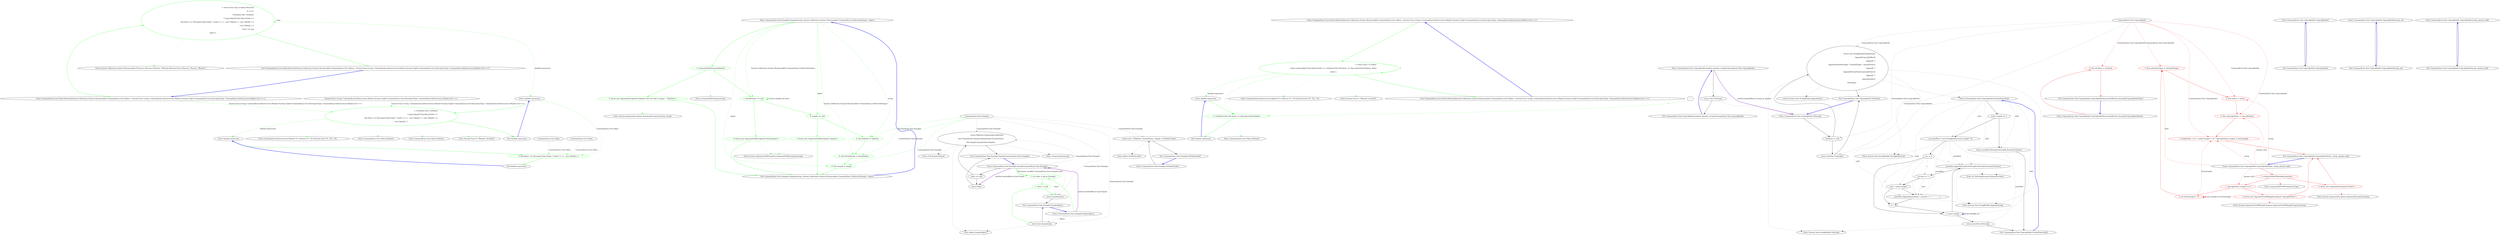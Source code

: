 digraph  {
m0_3 [cluster="System.Collections.Generic.IEnumerable<TSource>.Pairwise<TSource, TResult>(System.Func<TSource, TSource, TResult>)", file="Scalar.cs", label="Entry System.Collections.Generic.IEnumerable<TSource>.Pairwise<TSource, TResult>(System.Func<TSource, TSource, TResult>)", span="24-24"];
m0_11 [cluster="lambda expression", file="Scalar.cs", label="Entry lambda expression", span="18-19"];
m0_4 [cluster="lambda expression", file="Scalar.cs", label="Entry lambda expression", span="16-20"];
m0_5 [cluster="lambda expression", color=green, community=1, file="Scalar.cs", label="1: f.IsName() && s.IsValue()\r\n                            ? typeLookup(f.Text).Return(info =>\r\n                                    info.Item1 == DescriptorType.Scalar ? new[] { f, s } : new Token[] { }, new Token[] { })\r\n                                    : new Token[] { }", span="17-20"];
m0_6 [cluster="lambda expression", file="Scalar.cs", label="Exit lambda expression", span="16-20"];
m0_12 [cluster="lambda expression", color=green, community=0, file="Scalar.cs", label="2: info.Item1 == DescriptorType.Scalar ? new[] { f, s } : new Token[] { }", span="19-19"];
m0_13 [cluster="lambda expression", file="Scalar.cs", label="Exit lambda expression", span="18-19"];
m0_0 [cluster="CommandLine.Core.Scalar.Partition(System.Collections.Generic.IEnumerable<CommandLine.Core.Token>, System.Func<string, CommandLine.Infrastructure.Maybe<System.Tuple<CommandLine.Core.DescriptorType, CommandLine.Infrastructure.Maybe<int>>>>)", file="Scalar.cs", label="Entry CommandLine.Core.Scalar.Partition(System.Collections.Generic.IEnumerable<CommandLine.Core.Token>, System.Func<string, CommandLine.Infrastructure.Maybe<System.Tuple<CommandLine.Core.DescriptorType, CommandLine.Infrastructure.Maybe<int>>>>)", span="11-11"];
m0_1 [cluster="CommandLine.Core.Scalar.Partition(System.Collections.Generic.IEnumerable<CommandLine.Core.Token>, System.Func<string, CommandLine.Infrastructure.Maybe<System.Tuple<CommandLine.Core.DescriptorType, CommandLine.Infrastructure.Maybe<int>>>>)", color=green, community=1, file="Scalar.cs", label="1: return from tseq in tokens.Pairwise(\r\n                (f, s) =>\r\n                        f.IsName() && s.IsValue()\r\n                            ? typeLookup(f.Text).Return(info =>\r\n                                    info.Item1 == DescriptorType.Scalar ? new[] { f, s } : new Token[] { }, new Token[] { })\r\n                                    : new Token[] { })\r\n                   from t in tseq\r\n                   select t;", span="15-22"];
m0_2 [cluster="CommandLine.Core.Scalar.Partition(System.Collections.Generic.IEnumerable<CommandLine.Core.Token>, System.Func<string, CommandLine.Infrastructure.Maybe<System.Tuple<CommandLine.Core.DescriptorType, CommandLine.Infrastructure.Maybe<int>>>>)", file="Scalar.cs", label="Exit CommandLine.Core.Scalar.Partition(System.Collections.Generic.IEnumerable<CommandLine.Core.Token>, System.Func<string, CommandLine.Infrastructure.Maybe<System.Tuple<CommandLine.Core.DescriptorType, CommandLine.Infrastructure.Maybe<int>>>>)", span="11-11"];
m0_10 [cluster="CommandLine.Infrastructure.Maybe<T1>.Return<T1, T2>(System.Func<T1, T2>, T2)", file="Scalar.cs", label="Entry CommandLine.Infrastructure.Maybe<T1>.Return<T1, T2>(System.Func<T1, T2>, T2)", span="103-103"];
m0_7 [cluster="CommandLine.Core.Token.IsName()", file="Scalar.cs", label="Entry CommandLine.Core.Token.IsName()", span="72-72"];
m0_8 [cluster="CommandLine.Core.Token.IsValue()", file="Scalar.cs", label="Entry CommandLine.Core.Token.IsValue()", span="77-77"];
m0_9 [cluster="System.Func<T, TResult>.Invoke(T)", file="Scalar.cs", label="Entry System.Func<T, TResult>.Invoke(T)", span="0-0"];
m0_14 [file="Scalar.cs", label="System.Func<string, CommandLine.Infrastructure.Maybe<System.Tuple<CommandLine.Core.DescriptorType, CommandLine.Infrastructure.Maybe<int>>>>", span=""];
m0_15 [file="Scalar.cs", label="CommandLine.Core.Token", span=""];
m0_16 [file="Scalar.cs", label="CommandLine.Core.Token", span=""];
m1_0 [cluster="CommandLine.Text.Example.Example(string, System.Collections.Generic.IEnumerable<CommandLine.UnParserSettings>, object)", file="Sequence.cs", label="Entry CommandLine.Text.Example.Example(string, System.Collections.Generic.IEnumerable<CommandLine.UnParserSettings>, object)", span="16-16"];
m1_1 [cluster="CommandLine.Text.Example.Example(string, System.Collections.Generic.IEnumerable<CommandLine.UnParserSettings>, object)", color=green, community=0, file="Sequence.cs", label="1: string.IsNullOrEmpty(helpText)", span="18-18"];
m1_2 [cluster="CommandLine.Text.Example.Example(string, System.Collections.Generic.IEnumerable<CommandLine.UnParserSettings>, object)", color=green, community=0, file="Sequence.cs", label="3: throw new ArgumentException(''helpText can't be null or empty'', ''helpText'');", span="18-18"];
m1_3 [cluster="CommandLine.Text.Example.Example(string, System.Collections.Generic.IEnumerable<CommandLine.UnParserSettings>, object)", color=green, community=0, file="Sequence.cs", label="1: formatStyles == null", span="19-19"];
m1_4 [cluster="CommandLine.Text.Example.Example(string, System.Collections.Generic.IEnumerable<CommandLine.UnParserSettings>, object)", color=green, community=0, file="Sequence.cs", label="3: throw new ArgumentNullException(''formatStyles'');", span="19-19"];
m1_5 [cluster="CommandLine.Text.Example.Example(string, System.Collections.Generic.IEnumerable<CommandLine.UnParserSettings>, object)", color=green, community=0, file="Sequence.cs", label="3: sample == null", span="20-20"];
m1_6 [cluster="CommandLine.Text.Example.Example(string, System.Collections.Generic.IEnumerable<CommandLine.UnParserSettings>, object)", color=green, community=0, file="Sequence.cs", label="3: throw new ArgumentNullException(''sample'');", span="20-20"];
m1_7 [cluster="CommandLine.Text.Example.Example(string, System.Collections.Generic.IEnumerable<CommandLine.UnParserSettings>, object)", color=green, community=0, file="Sequence.cs", label="3: this.helpText = helpText", span="22-22"];
m1_8 [cluster="CommandLine.Text.Example.Example(string, System.Collections.Generic.IEnumerable<CommandLine.UnParserSettings>, object)", color=green, community=0, file="Sequence.cs", label="0: this.formatStyles = formatStyles", span="23-23"];
m1_9 [cluster="CommandLine.Text.Example.Example(string, System.Collections.Generic.IEnumerable<CommandLine.UnParserSettings>, object)", color=green, community=0, file="Sequence.cs", label="0: this.sample = sample", span="24-24"];
m1_10 [cluster="CommandLine.Text.Example.Example(string, System.Collections.Generic.IEnumerable<CommandLine.UnParserSettings>, object)", file="Sequence.cs", label="Exit CommandLine.Text.Example.Example(string, System.Collections.Generic.IEnumerable<CommandLine.UnParserSettings>, object)", span="16-16"];
m1_24 [cluster="CommandLine.Text.Example.Equals(CommandLine.Text.Example)", file="Sequence.cs", label="Entry CommandLine.Text.Example.Equals(CommandLine.Text.Example)", span="82-82"];
m1_32 [cluster="CommandLine.Text.Example.Equals(CommandLine.Text.Example)", file="Sequence.cs", label="return HelpText.Equals(other.HelpText)\r\n                && FormatStyles.SequenceEqual(other.FormatStyles)\r\n                && Sample.Equals(other.Sample);", span="89-91"];
m1_30 [cluster="CommandLine.Text.Example.Equals(CommandLine.Text.Example)", file="Sequence.cs", label="other == null", span="84-84"];
m1_31 [cluster="CommandLine.Text.Example.Equals(CommandLine.Text.Example)", file="Sequence.cs", label="return false;", span="86-86"];
m1_33 [cluster="CommandLine.Text.Example.Equals(CommandLine.Text.Example)", file="Sequence.cs", label="Exit CommandLine.Text.Example.Equals(CommandLine.Text.Example)", span="82-82"];
m1_26 [cluster="CommandLine.Text.Example.GetHashCode()", file="Sequence.cs", label="Entry CommandLine.Text.Example.GetHashCode()", span="72-72"];
m1_27 [cluster="CommandLine.Text.Example.GetHashCode()", file="Sequence.cs", label="return new { HelpText, FormatStyles, Sample }.GetHashCode();", span="74-74"];
m1_28 [cluster="CommandLine.Text.Example.GetHashCode()", file="Sequence.cs", label="Exit CommandLine.Text.Example.GetHashCode()", span="72-72"];
m1_25 [cluster="object.Equals(object)", file="Sequence.cs", label="Entry object.Equals(object)", span="0-0"];
m1_34 [cluster="string.Equals(string)", file="Sequence.cs", label="Entry string.Equals(string)", span="0-0"];
m1_11 [cluster="string.IsNullOrEmpty(string)", file="Sequence.cs", label="Entry string.IsNullOrEmpty(string)", span="0-0"];
m1_12 [cluster="System.ArgumentException.ArgumentException(string, string)", file="Sequence.cs", label="Entry System.ArgumentException.ArgumentException(string, string)", span="0-0"];
m1_35 [cluster="Unk.SequenceEqual", file="Sequence.cs", label="Entry Unk.SequenceEqual", span=""];
m1_13 [cluster="System.ArgumentNullException.ArgumentNullException(string)", file="Sequence.cs", label="Entry System.ArgumentNullException.ArgumentNullException(string)", span="0-0"];
m1_18 [cluster="CommandLine.Text.Example.Equals(object)", file="Sequence.cs", label="Entry CommandLine.Text.Example.Equals(object)", span="57-57"];
m1_19 [cluster="CommandLine.Text.Example.Equals(object)", color=green, community=0, file="Sequence.cs", label="1: var other = obj as Example", span="59-59"];
m1_20 [cluster="CommandLine.Text.Example.Equals(object)", color=green, community=0, file="Sequence.cs", label="1: other != null", span="60-60"];
m1_21 [cluster="CommandLine.Text.Example.Equals(object)", file="Sequence.cs", label="return Equals(other);", span="62-62"];
m1_22 [cluster="CommandLine.Text.Example.Equals(object)", file="Sequence.cs", label="return base.Equals(obj);", span="65-65"];
m1_23 [cluster="CommandLine.Text.Example.Equals(object)", file="Sequence.cs", label="Exit CommandLine.Text.Example.Equals(object)", span="57-57"];
m1_29 [cluster="object.GetHashCode()", file="Sequence.cs", label="Entry object.GetHashCode()", span="0-0"];
m1_41 [file="Sequence.cs", label="CommandLine.Text.Example", span=""];
m3_0 [cluster="CommandLine.Core.Switch.Partition(System.Collections.Generic.IEnumerable<CommandLine.Core.Token>, System.Func<string, CommandLine.Infrastructure.Maybe<System.Tuple<CommandLine.Core.DescriptorType, CommandLine.Infrastructure.Maybe<int>>>>)", file="Switch.cs", label="Entry CommandLine.Core.Switch.Partition(System.Collections.Generic.IEnumerable<CommandLine.Core.Token>, System.Func<string, CommandLine.Infrastructure.Maybe<System.Tuple<CommandLine.Core.DescriptorType, CommandLine.Infrastructure.Maybe<int>>>>)", span="11-11"];
m3_1 [cluster="CommandLine.Core.Switch.Partition(System.Collections.Generic.IEnumerable<CommandLine.Core.Token>, System.Func<string, CommandLine.Infrastructure.Maybe<System.Tuple<CommandLine.Core.DescriptorType, CommandLine.Infrastructure.Maybe<int>>>>)", color=green, community=1, file="Switch.cs", label="1: return from t in tokens\r\n                   where typeLookup(t.Text).Return(info => t.IsName() && info.Item1 == DescriptorType.Boolean, false)\r\n                   select t;", span="15-17"];
m3_2 [cluster="CommandLine.Core.Switch.Partition(System.Collections.Generic.IEnumerable<CommandLine.Core.Token>, System.Func<string, CommandLine.Infrastructure.Maybe<System.Tuple<CommandLine.Core.DescriptorType, CommandLine.Infrastructure.Maybe<int>>>>)", file="Switch.cs", label="Exit CommandLine.Core.Switch.Partition(System.Collections.Generic.IEnumerable<CommandLine.Core.Token>, System.Func<string, CommandLine.Infrastructure.Maybe<System.Tuple<CommandLine.Core.DescriptorType, CommandLine.Infrastructure.Maybe<int>>>>)", span="11-11"];
m3_5 [cluster="lambda expression", file="Switch.cs", label="Entry lambda expression", span="16-16"];
m3_6 [cluster="lambda expression", color=green, community=0, file="Switch.cs", label="1: t.IsName() && info.Item1 == DescriptorType.Boolean", span="16-16"];
m3_7 [cluster="lambda expression", file="Switch.cs", label="Exit lambda expression", span="16-16"];
m3_4 [cluster="CommandLine.Infrastructure.Maybe<T1>.Return<T1, T2>(System.Func<T1, T2>, T2)", file="Switch.cs", label="Entry CommandLine.Infrastructure.Maybe<T1>.Return<T1, T2>(System.Func<T1, T2>, T2)", span="103-103"];
m3_8 [cluster="CommandLine.Core.Token.IsName()", file="Switch.cs", label="Entry CommandLine.Core.Token.IsName()", span="72-72"];
m3_3 [cluster="System.Func<T, TResult>.Invoke(T)", file="Switch.cs", label="Entry System.Func<T, TResult>.Invoke(T)", span="0-0"];
m3_9 [file="Switch.cs", label=t, span=""];
m4_34 [cluster="CommandLine.Text.CopyrightInfo.FormatYears(int[])", file="TokenPartitioner.cs", label="Entry CommandLine.Text.CopyrightInfo.FormatYears(int[])", span="161-161"];
m4_36 [cluster="CommandLine.Text.CopyrightInfo.FormatYears(int[])", file="TokenPartitioner.cs", label="years.Length == 1", span="163-163"];
m4_37 [cluster="CommandLine.Text.CopyrightInfo.FormatYears(int[])", file="TokenPartitioner.cs", label="return years[0].ToString(CultureInfo.InvariantCulture);", span="165-165"];
m4_38 [cluster="CommandLine.Text.CopyrightInfo.FormatYears(int[])", file="TokenPartitioner.cs", label="var yearsPart = new StringBuilder(years.Length * 6)", span="168-168"];
m4_40 [cluster="CommandLine.Text.CopyrightInfo.FormatYears(int[])", file="TokenPartitioner.cs", label="i < years.Length", span="169-169"];
m4_41 [cluster="CommandLine.Text.CopyrightInfo.FormatYears(int[])", file="TokenPartitioner.cs", label="yearsPart.Append(years[i].ToString(CultureInfo.InvariantCulture))", span="171-171"];
m4_43 [cluster="CommandLine.Text.CopyrightInfo.FormatYears(int[])", file="TokenPartitioner.cs", label="next < years.Length", span="173-173"];
m4_44 [cluster="CommandLine.Text.CopyrightInfo.FormatYears(int[])", file="TokenPartitioner.cs", label="yearsPart.Append(years[next] - years[i] > 1 ? '' - '' : '', '')", span="175-175"];
m4_39 [cluster="CommandLine.Text.CopyrightInfo.FormatYears(int[])", file="TokenPartitioner.cs", label="int i = 0", span="169-169"];
m4_46 [cluster="CommandLine.Text.CopyrightInfo.FormatYears(int[])", file="TokenPartitioner.cs", label="return yearsPart.ToString();", span="179-179"];
m4_42 [cluster="CommandLine.Text.CopyrightInfo.FormatYears(int[])", file="TokenPartitioner.cs", label="int next = i + 1", span="172-172"];
m4_45 [cluster="CommandLine.Text.CopyrightInfo.FormatYears(int[])", file="TokenPartitioner.cs", label="i++", span="169-169"];
m4_47 [cluster="CommandLine.Text.CopyrightInfo.FormatYears(int[])", file="TokenPartitioner.cs", label="Exit CommandLine.Text.CopyrightInfo.FormatYears(int[])", span="161-161"];
m4_33 [cluster="System.Text.StringBuilder.Append(char)", file="TokenPartitioner.cs", label="Entry System.Text.StringBuilder.Append(char)", span="0-0"];
m4_18 [cluster="CommandLine.Text.CopyrightInfo.CopyrightInfo()", file="TokenPartitioner.cs", label="Entry CommandLine.Text.CopyrightInfo.CopyrightInfo()", span="74-74"];
m4_19 [cluster="CommandLine.Text.CopyrightInfo.CopyrightInfo()", file="TokenPartitioner.cs", label="Exit CommandLine.Text.CopyrightInfo.CopyrightInfo()", span="74-74"];
m4_32 [cluster="System.Text.StringBuilder.Append(string)", file="TokenPartitioner.cs", label="Entry System.Text.StringBuilder.Append(string)", span="0-0"];
m4_20 [cluster="CommandLine.Text.CopyrightInfo.CopyrightInfo(System.Reflection.AssemblyCopyrightAttribute)", file="TokenPartitioner.cs", label="Entry CommandLine.Text.CopyrightInfo.CopyrightInfo(System.Reflection.AssemblyCopyrightAttribute)", span="83-83"];
m4_21 [cluster="CommandLine.Text.CopyrightInfo.CopyrightInfo(System.Reflection.AssemblyCopyrightAttribute)", color=red, community=0, file="TokenPartitioner.cs", label="2: this.attribute = attribute", span="85-85"];
m4_22 [cluster="CommandLine.Text.CopyrightInfo.CopyrightInfo(System.Reflection.AssemblyCopyrightAttribute)", file="TokenPartitioner.cs", label="Exit CommandLine.Text.CopyrightInfo.CopyrightInfo(System.Reflection.AssemblyCopyrightAttribute)", span="83-83"];
m4_31 [cluster="System.Text.StringBuilder.StringBuilder(int)", file="TokenPartitioner.cs", label="Entry System.Text.StringBuilder.StringBuilder(int)", span="0-0"];
m4_4 [cluster="CommandLine.Text.CopyrightInfo.CopyrightInfo(bool, string, params int[])", file="TokenPartitioner.cs", label="Entry CommandLine.Text.CopyrightInfo.CopyrightInfo(bool, string, params int[])", span="59-59"];
m4_5 [cluster="CommandLine.Text.CopyrightInfo.CopyrightInfo(bool, string, params int[])", color=red, community=0, file="TokenPartitioner.cs", label="1: string.IsNullOrWhiteSpace(author)", span="61-61"];
m4_7 [cluster="CommandLine.Text.CopyrightInfo.CopyrightInfo(bool, string, params int[])", color=red, community=0, file="TokenPartitioner.cs", label="1: copyrightYears.Length == 0", span="62-62"];
m4_10 [cluster="CommandLine.Text.CopyrightInfo.CopyrightInfo(bool, string, params int[])", color=red, community=0, file="TokenPartitioner.cs", label="3: this.isSymbolUpper = isSymbolUpper", span="65-65"];
m4_11 [cluster="CommandLine.Text.CopyrightInfo.CopyrightInfo(bool, string, params int[])", color=red, community=0, file="TokenPartitioner.cs", label="3: this.author = author", span="66-66"];
m4_12 [cluster="CommandLine.Text.CopyrightInfo.CopyrightInfo(bool, string, params int[])", color=red, community=0, file="TokenPartitioner.cs", label="0: this.copyrightYears = copyrightYears", span="67-67"];
m4_13 [cluster="CommandLine.Text.CopyrightInfo.CopyrightInfo(bool, string, params int[])", color=red, community=0, file="TokenPartitioner.cs", label="3: builderSize = 12 + author.Length + (4 * copyrightYears.Length) + ExtraLength", span="68-68"];
m4_6 [cluster="CommandLine.Text.CopyrightInfo.CopyrightInfo(bool, string, params int[])", color=red, community=0, file="TokenPartitioner.cs", label="3: throw new ArgumentException(''author'');", span="61-61"];
m4_8 [cluster="CommandLine.Text.CopyrightInfo.CopyrightInfo(bool, string, params int[])", color=red, community=0, file="TokenPartitioner.cs", label="3: throw new ArgumentOutOfRangeException(''copyrightYears'');", span="62-62"];
m4_9 [cluster="CommandLine.Text.CopyrightInfo.CopyrightInfo(bool, string, params int[])", color=red, community=0, file="TokenPartitioner.cs", label="0: int ExtraLength = 10", span="64-64"];
m4_14 [cluster="CommandLine.Text.CopyrightInfo.CopyrightInfo(bool, string, params int[])", file="TokenPartitioner.cs", label="Exit CommandLine.Text.CopyrightInfo.CopyrightInfo(bool, string, params int[])", span="59-59"];
m4_0 [cluster="CommandLine.Text.CopyrightInfo.CopyrightInfo(string, int)", file="TokenPartitioner.cs", label="Entry CommandLine.Text.CopyrightInfo.CopyrightInfo(string, int)", span="32-32"];
m4_1 [cluster="CommandLine.Text.CopyrightInfo.CopyrightInfo(string, int)", file="TokenPartitioner.cs", label="Exit CommandLine.Text.CopyrightInfo.CopyrightInfo(string, int)", span="32-32"];
m4_48 [cluster="int.ToString(System.IFormatProvider)", file="TokenPartitioner.cs", label="Entry int.ToString(System.IFormatProvider)", span="0-0"];
m4_26 [cluster="CommandLine.Text.CopyrightInfo.ToString()", file="TokenPartitioner.cs", label="Entry CommandLine.Text.CopyrightInfo.ToString()", span="137-137"];
m4_27 [cluster="CommandLine.Text.CopyrightInfo.ToString()", file="TokenPartitioner.cs", label="attribute != null", span="139-139"];
m4_28 [cluster="CommandLine.Text.CopyrightInfo.ToString()", file="TokenPartitioner.cs", label="return attribute.Copyright;", span="141-141"];
m4_29 [cluster="CommandLine.Text.CopyrightInfo.ToString()", file="TokenPartitioner.cs", label="return new StringBuilder(builderSize)\r\n                .Append(CopyrightWord)\r\n                .Append(' ')\r\n                .Append(isSymbolUpper ? SymbolUpper : SymbolLower)\r\n                .Append(' ')\r\n                .Append(FormatYears(copyrightYears))\r\n                .Append(' ')\r\n                .Append(author)\r\n                .ToString();", span="144-152"];
m4_30 [cluster="CommandLine.Text.CopyrightInfo.ToString()", file="TokenPartitioner.cs", label="Exit CommandLine.Text.CopyrightInfo.ToString()", span="137-137"];
m4_23 [cluster="CommandLine.Text.CopyrightInfo.implicit operator string(CommandLine.Text.CopyrightInfo)", file="TokenPartitioner.cs", label="Entry CommandLine.Text.CopyrightInfo.implicit operator string(CommandLine.Text.CopyrightInfo)", span="128-128"];
m4_24 [cluster="CommandLine.Text.CopyrightInfo.implicit operator string(CommandLine.Text.CopyrightInfo)", file="TokenPartitioner.cs", label="return info.ToString();", span="130-130"];
m4_25 [cluster="CommandLine.Text.CopyrightInfo.implicit operator string(CommandLine.Text.CopyrightInfo)", file="TokenPartitioner.cs", label="Exit CommandLine.Text.CopyrightInfo.implicit operator string(CommandLine.Text.CopyrightInfo)", span="128-128"];
m4_2 [cluster="CommandLine.Text.CopyrightInfo.CopyrightInfo(string, params int[])", file="TokenPartitioner.cs", label="Entry CommandLine.Text.CopyrightInfo.CopyrightInfo(string, params int[])", span="45-45"];
m4_3 [cluster="CommandLine.Text.CopyrightInfo.CopyrightInfo(string, params int[])", file="TokenPartitioner.cs", label="Exit CommandLine.Text.CopyrightInfo.CopyrightInfo(string, params int[])", span="45-45"];
m4_35 [cluster="System.Text.StringBuilder.ToString()", file="TokenPartitioner.cs", label="Entry System.Text.StringBuilder.ToString()", span="0-0"];
m4_17 [cluster="System.ArgumentOutOfRangeException.ArgumentOutOfRangeException(string)", file="TokenPartitioner.cs", label="Entry System.ArgumentOutOfRangeException.ArgumentOutOfRangeException(string)", span="0-0"];
m4_16 [cluster="System.ArgumentException.ArgumentException(string)", file="TokenPartitioner.cs", label="Entry System.ArgumentException.ArgumentException(string)", span="0-0"];
m4_15 [cluster="string.IsNullOrWhiteSpace(string)", file="TokenPartitioner.cs", label="Entry string.IsNullOrWhiteSpace(string)", span="0-0"];
m4_49 [file="TokenPartitioner.cs", label="CommandLine.Text.CopyrightInfo", span=""];
m0_11 -> m0_12  [color=green, key=0, style=solid];
m0_4 -> m0_5  [color=green, key=0, style=solid];
m0_4 -> m0_12  [color=green, key=1, label="CommandLine.Core.Token", style=dashed];
m0_5 -> m0_6  [color=green, key=0, style=solid];
m0_5 -> m0_7  [color=green, key=2, style=dotted];
m0_5 -> m0_8  [color=green, key=2, style=dotted];
m0_5 -> m0_9  [color=green, key=2, style=dotted];
m0_5 -> m0_10  [color=green, key=2, style=dotted];
m0_5 -> m0_11  [color=green, key=1, label="lambda expression", style=dashed];
m0_6 -> m0_4  [color=blue, key=0, style=bold];
m0_12 -> m0_13  [color=green, key=0, style=solid];
m0_13 -> m0_11  [color=blue, key=0, style=bold];
m0_0 -> m0_1  [color=green, key=0, style=solid];
m0_0 -> m0_5  [color=green, key=1, label="System.Func<string, CommandLine.Infrastructure.Maybe<System.Tuple<CommandLine.Core.DescriptorType, CommandLine.Infrastructure.Maybe<int>>>>", style=dashed];
m0_1 -> m0_1  [color=green, key=1, label=tseq, style=dashed];
m0_1 -> m0_2  [color=green, key=0, style=solid];
m0_1 -> m0_3  [color=green, key=2, style=dotted];
m0_1 -> m0_4  [color=green, key=1, label="lambda expression", style=dashed];
m0_2 -> m0_0  [color=blue, key=0, style=bold];
m0_14 -> m0_5  [color=green, key=1, label="System.Func<string, CommandLine.Infrastructure.Maybe<System.Tuple<CommandLine.Core.DescriptorType, CommandLine.Infrastructure.Maybe<int>>>>", style=dashed];
m0_15 -> m0_12  [color=green, key=1, label="CommandLine.Core.Token", style=dashed];
m0_16 -> m0_12  [color=green, key=1, label="CommandLine.Core.Token", style=dashed];
m1_0 -> m1_1  [color=green, key=0, style=solid];
m1_0 -> m1_3  [color=green, key=1, label="System.Collections.Generic.IEnumerable<CommandLine.UnParserSettings>", style=dashed];
m1_0 -> m1_5  [color=green, key=1, label=object, style=dashed];
m1_0 -> m1_7  [color=green, key=1, label=string, style=dashed];
m1_0 -> m1_8  [color=green, key=1, label="System.Collections.Generic.IEnumerable<CommandLine.UnParserSettings>", style=dashed];
m1_0 -> m1_9  [color=green, key=1, label=object, style=dashed];
m1_1 -> m1_2  [color=green, key=0, style=solid];
m1_1 -> m1_3  [color=green, key=0, style=solid];
m1_1 -> m1_11  [color=green, key=2, style=dotted];
m1_2 -> m1_10  [color=green, key=0, style=solid];
m1_2 -> m1_12  [color=green, key=2, style=dotted];
m1_3 -> m1_3  [color=green, key=3, label="Local variable int items", style=bold];
m1_3 -> m1_4  [color=green, key=0, style=solid];
m1_3 -> m1_5  [color=green, key=0, style=solid];
m1_4 -> m1_10  [color=green, key=0, style=solid];
m1_4 -> m1_13  [color=green, key=2, style=dotted];
m1_5 -> m1_6  [color=green, key=0, style=solid];
m1_5 -> m1_7  [color=green, key=0, style=solid];
m1_6 -> m1_10  [color=green, key=0, style=solid];
m1_6 -> m1_13  [color=green, key=2, style=dotted];
m1_7 -> m1_8  [color=green, key=0, style=solid];
m1_8 -> m1_9  [color=green, key=0, style=solid];
m1_9 -> m1_10  [color=green, key=0, style=solid];
m1_10 -> m1_0  [color=blue, key=0, style=bold];
m1_24 -> m1_19  [color=green, key=3, label="Parameter variable CommandLine.Text.Example other", style=bold];
m1_24 -> m1_30  [key=0, style=solid];
m1_24 -> m1_32  [color=darkseagreen4, key=1, label="CommandLine.Text.Example", style=dashed];
m1_24 -> m1_31  [color=darkorchid, key=3, label="method methodReturn bool Equals", style=bold];
m1_32 -> m1_33  [key=0, style=solid];
m1_32 -> m1_34  [key=2, style=dotted];
m1_32 -> m1_35  [key=2, style=dotted];
m1_32 -> m1_25  [key=2, style=dotted];
m1_30 -> m1_32  [key=0, style=solid];
m1_30 -> m1_31  [key=0, style=solid];
m1_31 -> m1_33  [key=0, style=solid];
m1_33 -> m1_24  [color=blue, key=0, style=bold];
m1_26 -> m1_27  [key=0, style=solid];
m1_27 -> m1_28  [key=0, style=solid];
m1_27 -> m1_29  [key=2, style=dotted];
m1_28 -> m1_26  [color=blue, key=0, style=bold];
m1_18 -> m1_19  [color=green, key=0, style=solid];
m1_18 -> m1_22  [color=darkseagreen4, key=1, label=object, style=dashed];
m1_18 -> m1_24  [color=darkorchid, key=3, label="method methodReturn bool Equals", style=bold];
m1_19 -> m1_20  [color=green, key=0, style=solid];
m1_19 -> m1_21  [color=green, key=1, label=other, style=dashed];
m1_20 -> m1_21  [color=green, key=0, style=solid];
m1_20 -> m1_22  [color=green, key=0, style=solid];
m1_21 -> m1_24  [key=2, style=dotted];
m1_21 -> m1_23  [key=0, style=solid];
m1_22 -> m1_23  [key=0, style=solid];
m1_22 -> m1_25  [key=2, style=dotted];
m1_23 -> m1_18  [color=blue, key=0, style=bold];
m1_41 -> m1_7  [color=green, key=1, label="CommandLine.Text.Example", style=dashed];
m1_41 -> m1_8  [color=green, key=1, label="CommandLine.Text.Example", style=dashed];
m1_41 -> m1_9  [color=green, key=1, label="CommandLine.Text.Example", style=dashed];
m1_41 -> m1_21  [color=darkseagreen4, key=1, label="CommandLine.Text.Example", style=dashed];
m1_41 -> m1_22  [color=darkseagreen4, key=1, label="CommandLine.Text.Example", style=dashed];
m1_41 -> m1_27  [color=darkseagreen4, key=1, label="CommandLine.Text.Example", style=dashed];
m1_41 -> m1_32  [color=darkseagreen4, key=1, label="CommandLine.Text.Example", style=dashed];
m3_0 -> m3_1  [color=green, key=0, style=solid];
m3_1 -> m3_1  [color=green, key=1, label=t, style=dashed];
m3_1 -> m3_2  [color=green, key=0, style=solid];
m3_1 -> m3_3  [color=green, key=2, style=dotted];
m3_1 -> m3_4  [color=green, key=2, style=dotted];
m3_1 -> m3_5  [color=green, key=1, label="lambda expression", style=dashed];
m3_1 -> m3_6  [color=green, key=1, label=t, style=dashed];
m3_2 -> m3_0  [color=blue, key=0, style=bold];
m3_5 -> m3_6  [color=green, key=0, style=solid];
m3_6 -> m3_7  [color=green, key=0, style=solid];
m3_6 -> m3_8  [color=green, key=2, style=dotted];
m3_7 -> m3_5  [color=blue, key=0, style=bold];
m3_9 -> m3_6  [color=green, key=1, label=t, style=dashed];
m4_34 -> m4_36  [key=0, style=solid];
m4_34 -> m4_37  [color=darkseagreen4, key=1, label="int[]", style=dashed];
m4_34 -> m4_38  [color=darkseagreen4, key=1, label="int[]", style=dashed];
m4_34 -> m4_40  [color=darkseagreen4, key=1, label="int[]", style=dashed];
m4_34 -> m4_41  [color=darkseagreen4, key=1, label="int[]", style=dashed];
m4_34 -> m4_43  [color=darkseagreen4, key=1, label="int[]", style=dashed];
m4_34 -> m4_44  [color=darkseagreen4, key=1, label="int[]", style=dashed];
m4_36 -> m4_37  [key=0, style=solid];
m4_36 -> m4_38  [key=0, style=solid];
m4_37 -> m4_47  [key=0, style=solid];
m4_37 -> m4_48  [key=2, style=dotted];
m4_38 -> m4_39  [key=0, style=solid];
m4_38 -> m4_31  [key=2, style=dotted];
m4_38 -> m4_41  [color=darkseagreen4, key=1, label=yearsPart, style=dashed];
m4_38 -> m4_44  [color=darkseagreen4, key=1, label=yearsPart, style=dashed];
m4_38 -> m4_46  [color=darkseagreen4, key=1, label=yearsPart, style=dashed];
m4_40 -> m4_41  [key=0, style=solid];
m4_40 -> m4_46  [key=0, style=solid];
m4_40 -> m4_40  [color=darkorchid, key=3, label="Local variable int i", style=bold];
m4_41 -> m4_42  [key=0, style=solid];
m4_41 -> m4_48  [key=2, style=dotted];
m4_41 -> m4_32  [key=2, style=dotted];
m4_43 -> m4_44  [key=0, style=solid];
m4_43 -> m4_45  [key=0, style=solid];
m4_44 -> m4_45  [key=0, style=solid];
m4_44 -> m4_32  [key=2, style=dotted];
m4_39 -> m4_40  [key=0, style=solid];
m4_39 -> m4_41  [color=darkseagreen4, key=1, label=i, style=dashed];
m4_39 -> m4_42  [color=darkseagreen4, key=1, label=i, style=dashed];
m4_39 -> m4_44  [color=darkseagreen4, key=1, label=i, style=dashed];
m4_39 -> m4_45  [color=darkseagreen4, key=1, label=i, style=dashed];
m4_46 -> m4_47  [key=0, style=solid];
m4_46 -> m4_35  [key=2, style=dotted];
m4_42 -> m4_43  [key=0, style=solid];
m4_42 -> m4_44  [color=darkseagreen4, key=1, label=next, style=dashed];
m4_45 -> m4_40  [key=0, style=solid];
m4_45 -> m4_45  [color=darkseagreen4, key=1, label=i, style=dashed];
m4_47 -> m4_34  [color=blue, key=0, style=bold];
m4_18 -> m4_19  [key=0, style=solid];
m4_19 -> m4_18  [color=blue, key=0, style=bold];
m4_20 -> m4_21  [color=red, key=0, style=solid];
m4_21 -> m4_22  [color=red, key=0, style=solid];
m4_22 -> m4_20  [color=blue, key=0, style=bold];
m4_4 -> m4_5  [color=red, key=0, style=solid];
m4_4 -> m4_7  [color=red, key=1, label="params int[]", style=dashed];
m4_4 -> m4_10  [color=red, key=1, label=bool, style=dashed];
m4_4 -> m4_11  [color=red, key=1, label=string, style=dashed];
m4_4 -> m4_12  [color=red, key=1, label="params int[]", style=dashed];
m4_4 -> m4_13  [color=red, key=1, label=string, style=dashed];
m4_5 -> m4_6  [color=red, key=0, style=solid];
m4_5 -> m4_7  [color=red, key=0, style=solid];
m4_5 -> m4_15  [color=red, key=2, style=dotted];
m4_7 -> m4_8  [color=red, key=0, style=solid];
m4_7 -> m4_9  [color=red, key=0, style=solid];
m4_10 -> m4_11  [color=red, key=0, style=solid];
m4_11 -> m4_12  [color=red, key=0, style=solid];
m4_12 -> m4_13  [color=red, key=0, style=solid];
m4_13 -> m4_14  [color=red, key=0, style=solid];
m4_6 -> m4_14  [color=red, key=0, style=solid];
m4_6 -> m4_16  [color=red, key=2, style=dotted];
m4_8 -> m4_14  [color=red, key=0, style=solid];
m4_8 -> m4_17  [color=red, key=2, style=dotted];
m4_9 -> m4_10  [color=red, key=0, style=solid];
m4_9 -> m4_13  [color=red, key=1, label=ExtraLength, style=dashed];
m4_9 -> m4_9  [color=red, key=3, label="Local variable int ExtraLength", style=bold];
m4_14 -> m4_4  [color=blue, key=0, style=bold];
m4_0 -> m4_1  [key=0, style=solid];
m4_1 -> m4_0  [color=blue, key=0, style=bold];
m4_26 -> m4_27  [key=0, style=solid];
m4_27 -> m4_28  [key=0, style=solid];
m4_27 -> m4_29  [key=0, style=solid];
m4_28 -> m4_30  [key=0, style=solid];
m4_29 -> m4_30  [key=0, style=solid];
m4_29 -> m4_31  [key=2, style=dotted];
m4_29 -> m4_32  [key=2, style=dotted];
m4_29 -> m4_33  [key=2, style=dotted];
m4_29 -> m4_34  [key=2, style=dotted];
m4_29 -> m4_35  [key=2, style=dotted];
m4_30 -> m4_26  [color=blue, key=0, style=bold];
m4_23 -> m4_24  [key=0, style=solid];
m4_23 -> m4_26  [color=darkorchid, key=3, label="method methodReturn string op_Implicit", style=bold];
m4_24 -> m4_25  [key=0, style=solid];
m4_24 -> m4_26  [key=2, style=dotted];
m4_25 -> m4_23  [color=blue, key=0, style=bold];
m4_2 -> m4_3  [key=0, style=solid];
m4_3 -> m4_2  [color=blue, key=0, style=bold];
m4_49 -> m4_10  [color=red, key=1, label="CommandLine.Text.CopyrightInfo", style=dashed];
m4_49 -> m4_11  [color=red, key=1, label="CommandLine.Text.CopyrightInfo", style=dashed];
m4_49 -> m4_12  [color=red, key=1, label="CommandLine.Text.CopyrightInfo", style=dashed];
m4_49 -> m4_13  [color=red, key=1, label="CommandLine.Text.CopyrightInfo", style=dashed];
m4_49 -> m4_21  [color=red, key=1, label="CommandLine.Text.CopyrightInfo", style=dashed];
m4_49 -> m4_27  [color=darkseagreen4, key=1, label="CommandLine.Text.CopyrightInfo", style=dashed];
m4_49 -> m4_28  [color=darkseagreen4, key=1, label="CommandLine.Text.CopyrightInfo", style=dashed];
m4_49 -> m4_29  [color=darkseagreen4, key=1, label="CommandLine.Text.CopyrightInfo", style=dashed];
}
